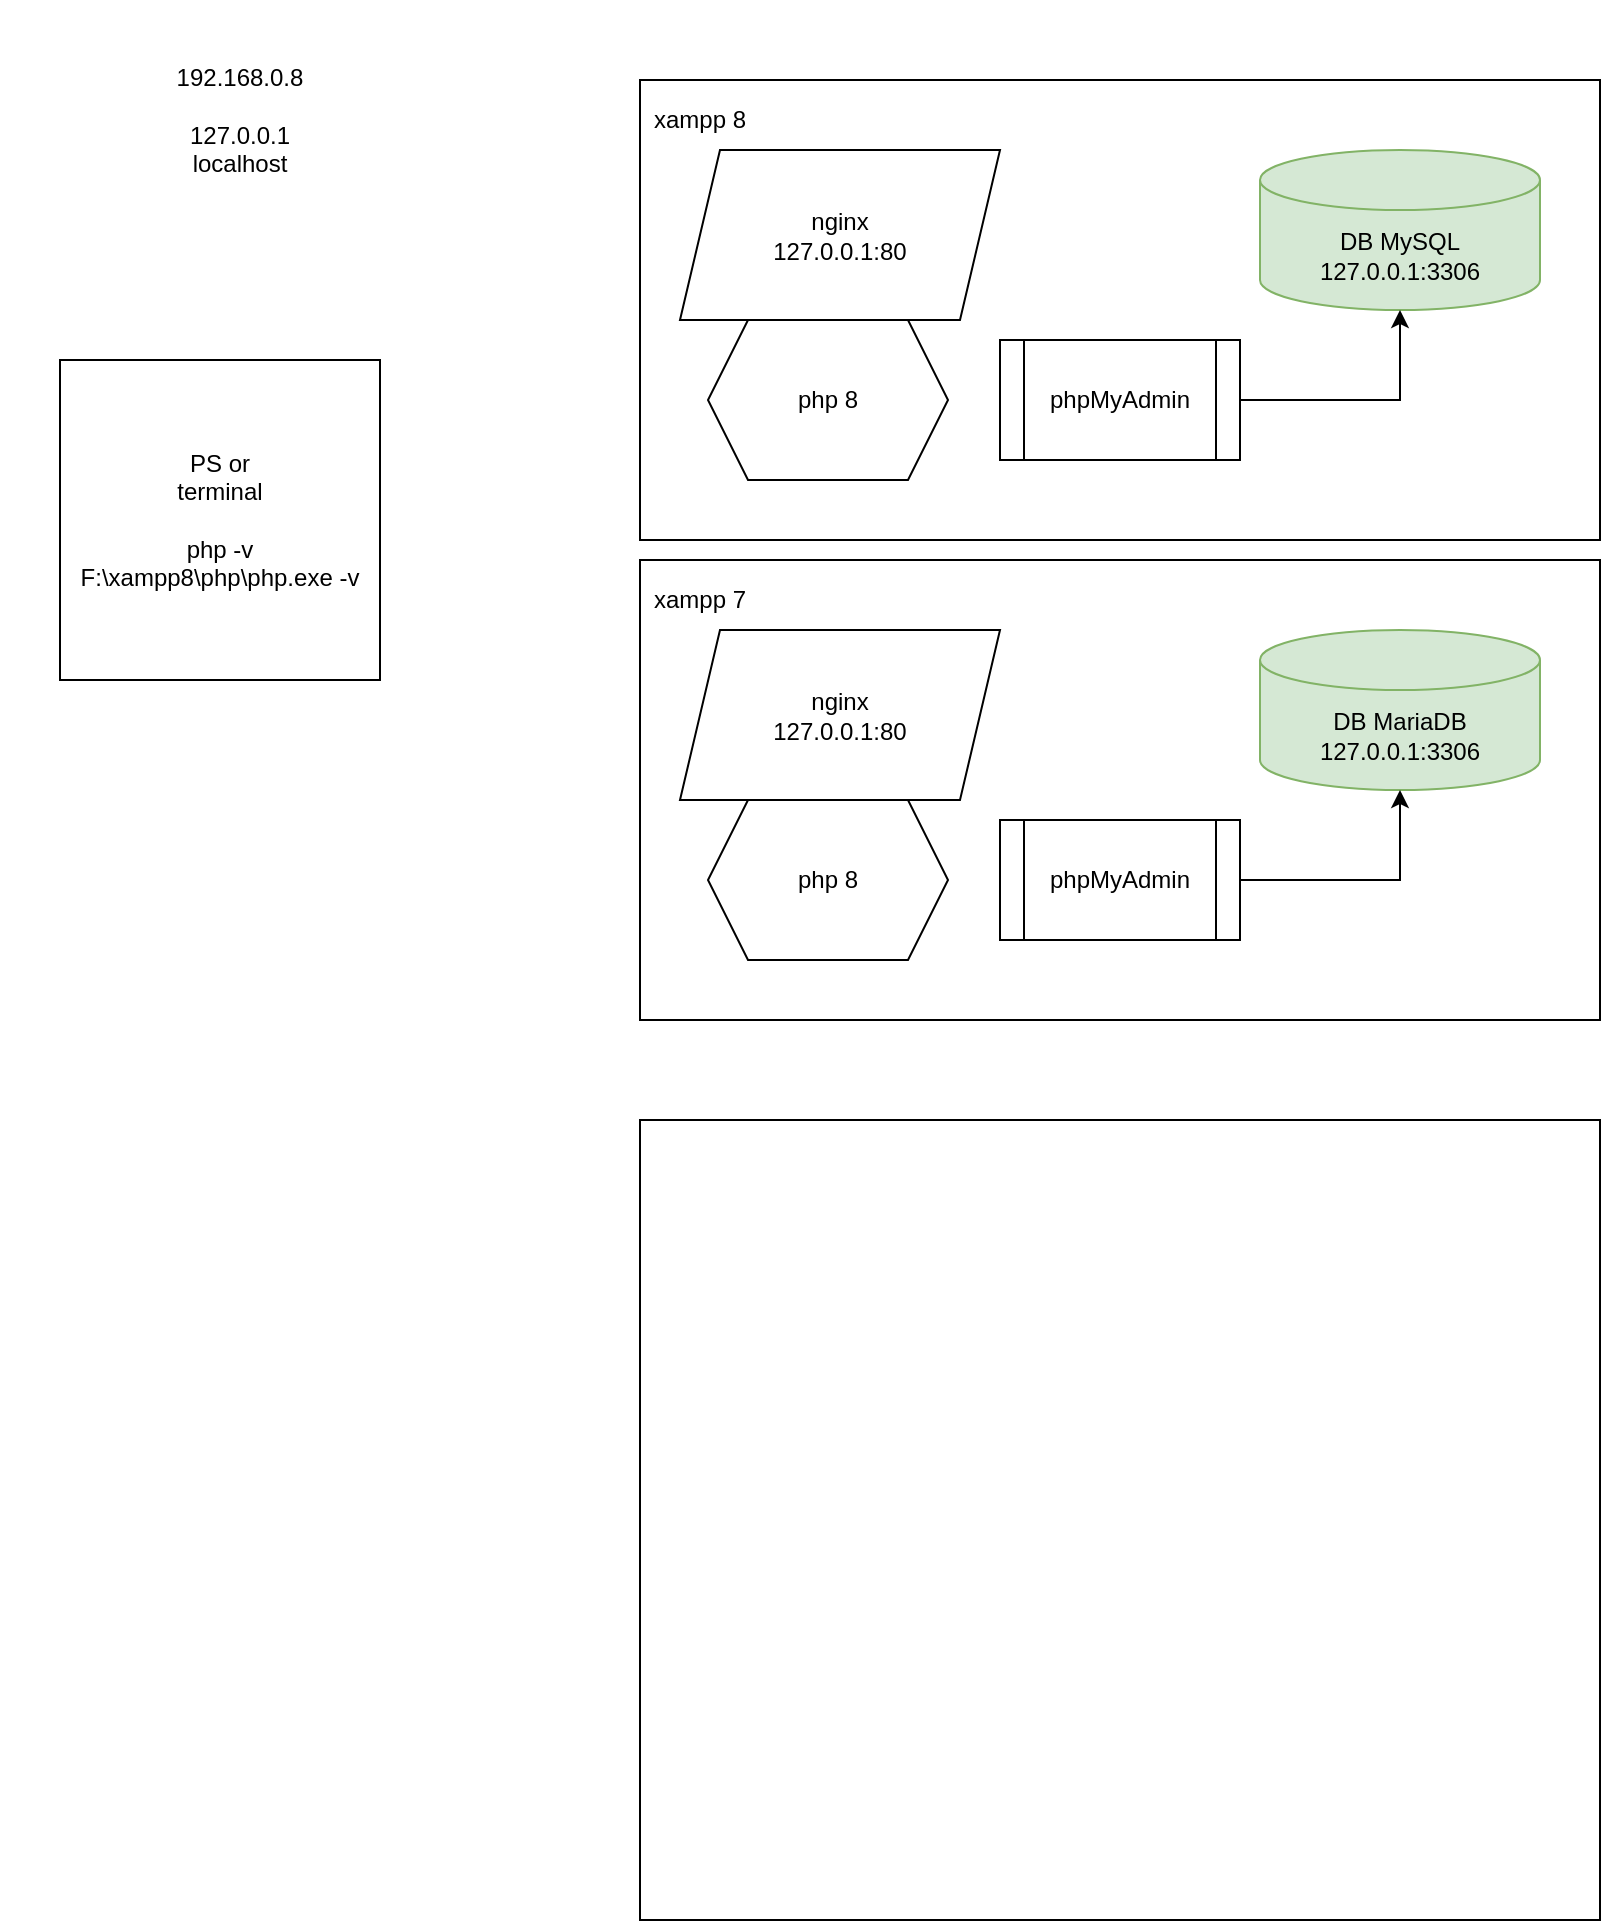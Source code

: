 <mxfile version="22.0.3" type="device">
  <diagram name="Сторінка-1" id="oYpZUwzZ75HXVXVaJ-Pn">
    <mxGraphModel dx="1303" dy="942" grid="1" gridSize="10" guides="1" tooltips="1" connect="1" arrows="1" fold="1" page="1" pageScale="1" pageWidth="827" pageHeight="1169" math="0" shadow="0">
      <root>
        <mxCell id="0" />
        <mxCell id="1" parent="0" />
        <mxCell id="pcpQEgToELJWx2NwXSkf-3" value="" style="rounded=0;whiteSpace=wrap;html=1;" vertex="1" parent="1">
          <mxGeometry x="320" y="40" width="480" height="230" as="geometry" />
        </mxCell>
        <mxCell id="pcpQEgToELJWx2NwXSkf-1" value="DB MySQL&lt;br&gt;127.0.0.1:3306" style="shape=cylinder3;whiteSpace=wrap;html=1;boundedLbl=1;backgroundOutline=1;size=15;fillColor=#d5e8d4;strokeColor=#82b366;" vertex="1" parent="1">
          <mxGeometry x="630" y="75" width="140" height="80" as="geometry" />
        </mxCell>
        <mxCell id="pcpQEgToELJWx2NwXSkf-2" value="192.168.0.8&lt;br&gt;&lt;br&gt;127.0.0.1&lt;br&gt;localhost&lt;br&gt;" style="text;html=1;strokeColor=none;fillColor=none;align=center;verticalAlign=middle;whiteSpace=wrap;rounded=0;" vertex="1" parent="1">
          <mxGeometry width="240" height="120" as="geometry" />
        </mxCell>
        <mxCell id="pcpQEgToELJWx2NwXSkf-4" value="xampp 8" style="text;html=1;strokeColor=none;fillColor=none;align=center;verticalAlign=middle;whiteSpace=wrap;rounded=0;" vertex="1" parent="1">
          <mxGeometry x="320" y="45" width="60" height="30" as="geometry" />
        </mxCell>
        <mxCell id="pcpQEgToELJWx2NwXSkf-5" value="nginx&lt;br&gt;127.0.0.1:80" style="shape=parallelogram;perimeter=parallelogramPerimeter;whiteSpace=wrap;html=1;fixedSize=1;" vertex="1" parent="1">
          <mxGeometry x="340" y="75" width="160" height="85" as="geometry" />
        </mxCell>
        <mxCell id="pcpQEgToELJWx2NwXSkf-6" value="php 8" style="shape=hexagon;perimeter=hexagonPerimeter2;whiteSpace=wrap;html=1;fixedSize=1;" vertex="1" parent="1">
          <mxGeometry x="354" y="160" width="120" height="80" as="geometry" />
        </mxCell>
        <mxCell id="pcpQEgToELJWx2NwXSkf-8" style="edgeStyle=orthogonalEdgeStyle;rounded=0;orthogonalLoop=1;jettySize=auto;html=1;" edge="1" parent="1" source="pcpQEgToELJWx2NwXSkf-7" target="pcpQEgToELJWx2NwXSkf-1">
          <mxGeometry relative="1" as="geometry" />
        </mxCell>
        <mxCell id="pcpQEgToELJWx2NwXSkf-7" value="phpMyAdmin" style="shape=process;whiteSpace=wrap;html=1;backgroundOutline=1;" vertex="1" parent="1">
          <mxGeometry x="500" y="170" width="120" height="60" as="geometry" />
        </mxCell>
        <mxCell id="pcpQEgToELJWx2NwXSkf-9" value="PS or&lt;br&gt;terminal&lt;br&gt;&lt;br&gt;php -v&lt;br&gt;F:\xampp8\php\php.exe -v&lt;br&gt;" style="whiteSpace=wrap;html=1;aspect=fixed;" vertex="1" parent="1">
          <mxGeometry x="30" y="180" width="160" height="160" as="geometry" />
        </mxCell>
        <mxCell id="pcpQEgToELJWx2NwXSkf-10" value="" style="rounded=0;whiteSpace=wrap;html=1;" vertex="1" parent="1">
          <mxGeometry x="320" y="280" width="480" height="230" as="geometry" />
        </mxCell>
        <mxCell id="pcpQEgToELJWx2NwXSkf-11" value="DB MariaDB&lt;br&gt;127.0.0.1:3306" style="shape=cylinder3;whiteSpace=wrap;html=1;boundedLbl=1;backgroundOutline=1;size=15;fillColor=#d5e8d4;strokeColor=#82b366;" vertex="1" parent="1">
          <mxGeometry x="630" y="315" width="140" height="80" as="geometry" />
        </mxCell>
        <mxCell id="pcpQEgToELJWx2NwXSkf-12" value="xampp 7" style="text;html=1;strokeColor=none;fillColor=none;align=center;verticalAlign=middle;whiteSpace=wrap;rounded=0;" vertex="1" parent="1">
          <mxGeometry x="320" y="285" width="60" height="30" as="geometry" />
        </mxCell>
        <mxCell id="pcpQEgToELJWx2NwXSkf-13" value="nginx&lt;br&gt;127.0.0.1:80" style="shape=parallelogram;perimeter=parallelogramPerimeter;whiteSpace=wrap;html=1;fixedSize=1;" vertex="1" parent="1">
          <mxGeometry x="340" y="315" width="160" height="85" as="geometry" />
        </mxCell>
        <mxCell id="pcpQEgToELJWx2NwXSkf-14" value="php 8" style="shape=hexagon;perimeter=hexagonPerimeter2;whiteSpace=wrap;html=1;fixedSize=1;" vertex="1" parent="1">
          <mxGeometry x="354" y="400" width="120" height="80" as="geometry" />
        </mxCell>
        <mxCell id="pcpQEgToELJWx2NwXSkf-15" style="edgeStyle=orthogonalEdgeStyle;rounded=0;orthogonalLoop=1;jettySize=auto;html=1;" edge="1" source="pcpQEgToELJWx2NwXSkf-16" target="pcpQEgToELJWx2NwXSkf-11" parent="1">
          <mxGeometry relative="1" as="geometry" />
        </mxCell>
        <mxCell id="pcpQEgToELJWx2NwXSkf-16" value="phpMyAdmin" style="shape=process;whiteSpace=wrap;html=1;backgroundOutline=1;" vertex="1" parent="1">
          <mxGeometry x="500" y="410" width="120" height="60" as="geometry" />
        </mxCell>
        <mxCell id="pcpQEgToELJWx2NwXSkf-17" value="" style="rounded=0;whiteSpace=wrap;html=1;" vertex="1" parent="1">
          <mxGeometry x="320" y="560" width="480" height="400" as="geometry" />
        </mxCell>
      </root>
    </mxGraphModel>
  </diagram>
</mxfile>
